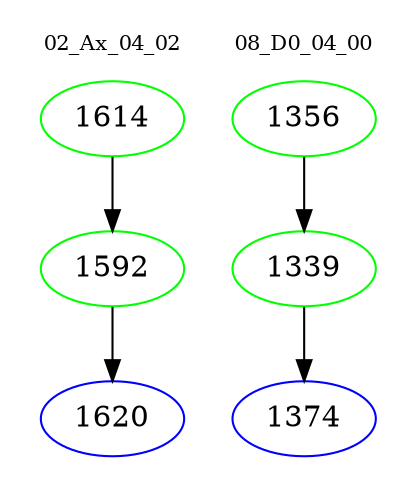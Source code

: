 digraph{
subgraph cluster_0 {
color = white
label = "02_Ax_04_02";
fontsize=10;
T0_1614 [label="1614", color="green"]
T0_1614 -> T0_1592 [color="black"]
T0_1592 [label="1592", color="green"]
T0_1592 -> T0_1620 [color="black"]
T0_1620 [label="1620", color="blue"]
}
subgraph cluster_1 {
color = white
label = "08_D0_04_00";
fontsize=10;
T1_1356 [label="1356", color="green"]
T1_1356 -> T1_1339 [color="black"]
T1_1339 [label="1339", color="green"]
T1_1339 -> T1_1374 [color="black"]
T1_1374 [label="1374", color="blue"]
}
}
